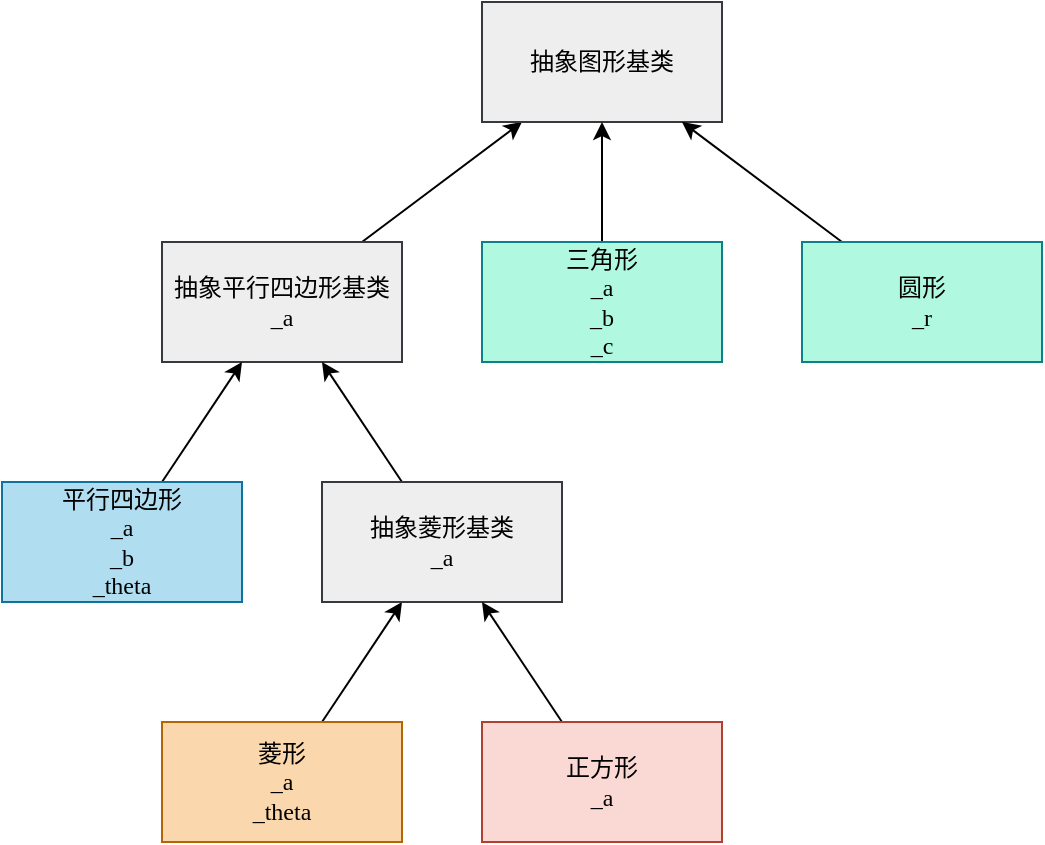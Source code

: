 <mxfile version="22.1.21" type="device">
  <diagram name="Page-1" id="o9wBVmuPF-BfS5Mu2OIw">
    <mxGraphModel dx="1028" dy="706" grid="1" gridSize="10" guides="1" tooltips="1" connect="1" arrows="1" fold="1" page="1" pageScale="1" pageWidth="850" pageHeight="1100" math="0" shadow="0">
      <root>
        <mxCell id="0" />
        <mxCell id="1" parent="0" />
        <mxCell id="8g4pSloKbr1zPTXRMnoa-20" style="rounded=0;orthogonalLoop=1;jettySize=auto;html=1;" edge="1" parent="1" source="8g4pSloKbr1zPTXRMnoa-1" target="8g4pSloKbr1zPTXRMnoa-17">
          <mxGeometry relative="1" as="geometry" />
        </mxCell>
        <mxCell id="8g4pSloKbr1zPTXRMnoa-1" value="&lt;font face=&quot;consolas&quot;&gt;抽象平行四边形基类&lt;br&gt;_a&lt;/font&gt;" style="rounded=0;whiteSpace=wrap;html=1;fillColor=#EEEEEE;strokeColor=#36393D;" vertex="1" parent="1">
          <mxGeometry x="360" y="260" width="120" height="60" as="geometry" />
        </mxCell>
        <mxCell id="8g4pSloKbr1zPTXRMnoa-4" value="" style="rounded=0;orthogonalLoop=1;jettySize=auto;html=1;" edge="1" parent="1" source="8g4pSloKbr1zPTXRMnoa-2" target="8g4pSloKbr1zPTXRMnoa-1">
          <mxGeometry relative="1" as="geometry" />
        </mxCell>
        <mxCell id="8g4pSloKbr1zPTXRMnoa-2" value="&lt;font face=&quot;consolas&quot;&gt;平行四边形&lt;br&gt;_a&lt;br&gt;_b&lt;br&gt;_theta&lt;br&gt;&lt;/font&gt;" style="rounded=0;whiteSpace=wrap;html=1;fillColor=#b1ddf0;strokeColor=#10739e;" vertex="1" parent="1">
          <mxGeometry x="280" y="380" width="120" height="60" as="geometry" />
        </mxCell>
        <mxCell id="8g4pSloKbr1zPTXRMnoa-5" value="" style="rounded=0;orthogonalLoop=1;jettySize=auto;html=1;" edge="1" parent="1" source="8g4pSloKbr1zPTXRMnoa-13" target="8g4pSloKbr1zPTXRMnoa-1">
          <mxGeometry relative="1" as="geometry" />
        </mxCell>
        <mxCell id="8g4pSloKbr1zPTXRMnoa-14" style="rounded=0;orthogonalLoop=1;jettySize=auto;html=1;" edge="1" parent="1" source="8g4pSloKbr1zPTXRMnoa-3" target="8g4pSloKbr1zPTXRMnoa-13">
          <mxGeometry relative="1" as="geometry" />
        </mxCell>
        <mxCell id="8g4pSloKbr1zPTXRMnoa-3" value="&lt;font face=&quot;consolas&quot;&gt;菱形&lt;br&gt;_a&lt;br&gt;_theta&lt;br&gt;&lt;/font&gt;" style="rounded=0;whiteSpace=wrap;html=1;fillColor=#fad7ac;strokeColor=#b46504;" vertex="1" parent="1">
          <mxGeometry x="360" y="500" width="120" height="60" as="geometry" />
        </mxCell>
        <mxCell id="8g4pSloKbr1zPTXRMnoa-13" value="&lt;font face=&quot;consolas&quot;&gt;抽象菱形基类&lt;br&gt;_a&lt;/font&gt;" style="rounded=0;whiteSpace=wrap;html=1;fillColor=#EEEEEE;strokeColor=#36393D;" vertex="1" parent="1">
          <mxGeometry x="440" y="380" width="120" height="60" as="geometry" />
        </mxCell>
        <mxCell id="8g4pSloKbr1zPTXRMnoa-16" style="rounded=0;orthogonalLoop=1;jettySize=auto;html=1;" edge="1" parent="1" source="8g4pSloKbr1zPTXRMnoa-15" target="8g4pSloKbr1zPTXRMnoa-13">
          <mxGeometry relative="1" as="geometry" />
        </mxCell>
        <mxCell id="8g4pSloKbr1zPTXRMnoa-15" value="&lt;font face=&quot;consolas&quot;&gt;正方形&lt;br&gt;_a&lt;br&gt;&lt;/font&gt;" style="rounded=0;whiteSpace=wrap;html=1;fillColor=#fad9d5;strokeColor=#ae4132;" vertex="1" parent="1">
          <mxGeometry x="520" y="500" width="120" height="60" as="geometry" />
        </mxCell>
        <mxCell id="8g4pSloKbr1zPTXRMnoa-17" value="&lt;font face=&quot;consolas&quot;&gt;抽象图形基类&lt;br&gt;&lt;/font&gt;" style="rounded=0;whiteSpace=wrap;html=1;fillColor=#EEEEEE;strokeColor=#36393D;" vertex="1" parent="1">
          <mxGeometry x="520" y="140" width="120" height="60" as="geometry" />
        </mxCell>
        <mxCell id="8g4pSloKbr1zPTXRMnoa-21" style="edgeStyle=orthogonalEdgeStyle;rounded=0;orthogonalLoop=1;jettySize=auto;html=1;" edge="1" parent="1" source="8g4pSloKbr1zPTXRMnoa-18" target="8g4pSloKbr1zPTXRMnoa-17">
          <mxGeometry relative="1" as="geometry" />
        </mxCell>
        <mxCell id="8g4pSloKbr1zPTXRMnoa-18" value="&lt;font face=&quot;consolas&quot;&gt;三角形&lt;br&gt;_a&lt;br&gt;_b&lt;br&gt;_c&lt;br&gt;&lt;/font&gt;" style="rounded=0;whiteSpace=wrap;html=1;fillColor=#B0F9E0;strokeColor=#0E8088;" vertex="1" parent="1">
          <mxGeometry x="520" y="260" width="120" height="60" as="geometry" />
        </mxCell>
        <mxCell id="8g4pSloKbr1zPTXRMnoa-22" style="rounded=0;orthogonalLoop=1;jettySize=auto;html=1;" edge="1" parent="1" source="8g4pSloKbr1zPTXRMnoa-19" target="8g4pSloKbr1zPTXRMnoa-17">
          <mxGeometry relative="1" as="geometry" />
        </mxCell>
        <mxCell id="8g4pSloKbr1zPTXRMnoa-19" value="&lt;font face=&quot;consolas&quot;&gt;圆形&lt;br&gt;_r&lt;br&gt;&lt;/font&gt;" style="rounded=0;whiteSpace=wrap;html=1;fillColor=#B0F9E0;strokeColor=#0E8088;" vertex="1" parent="1">
          <mxGeometry x="680" y="260" width="120" height="60" as="geometry" />
        </mxCell>
      </root>
    </mxGraphModel>
  </diagram>
</mxfile>
